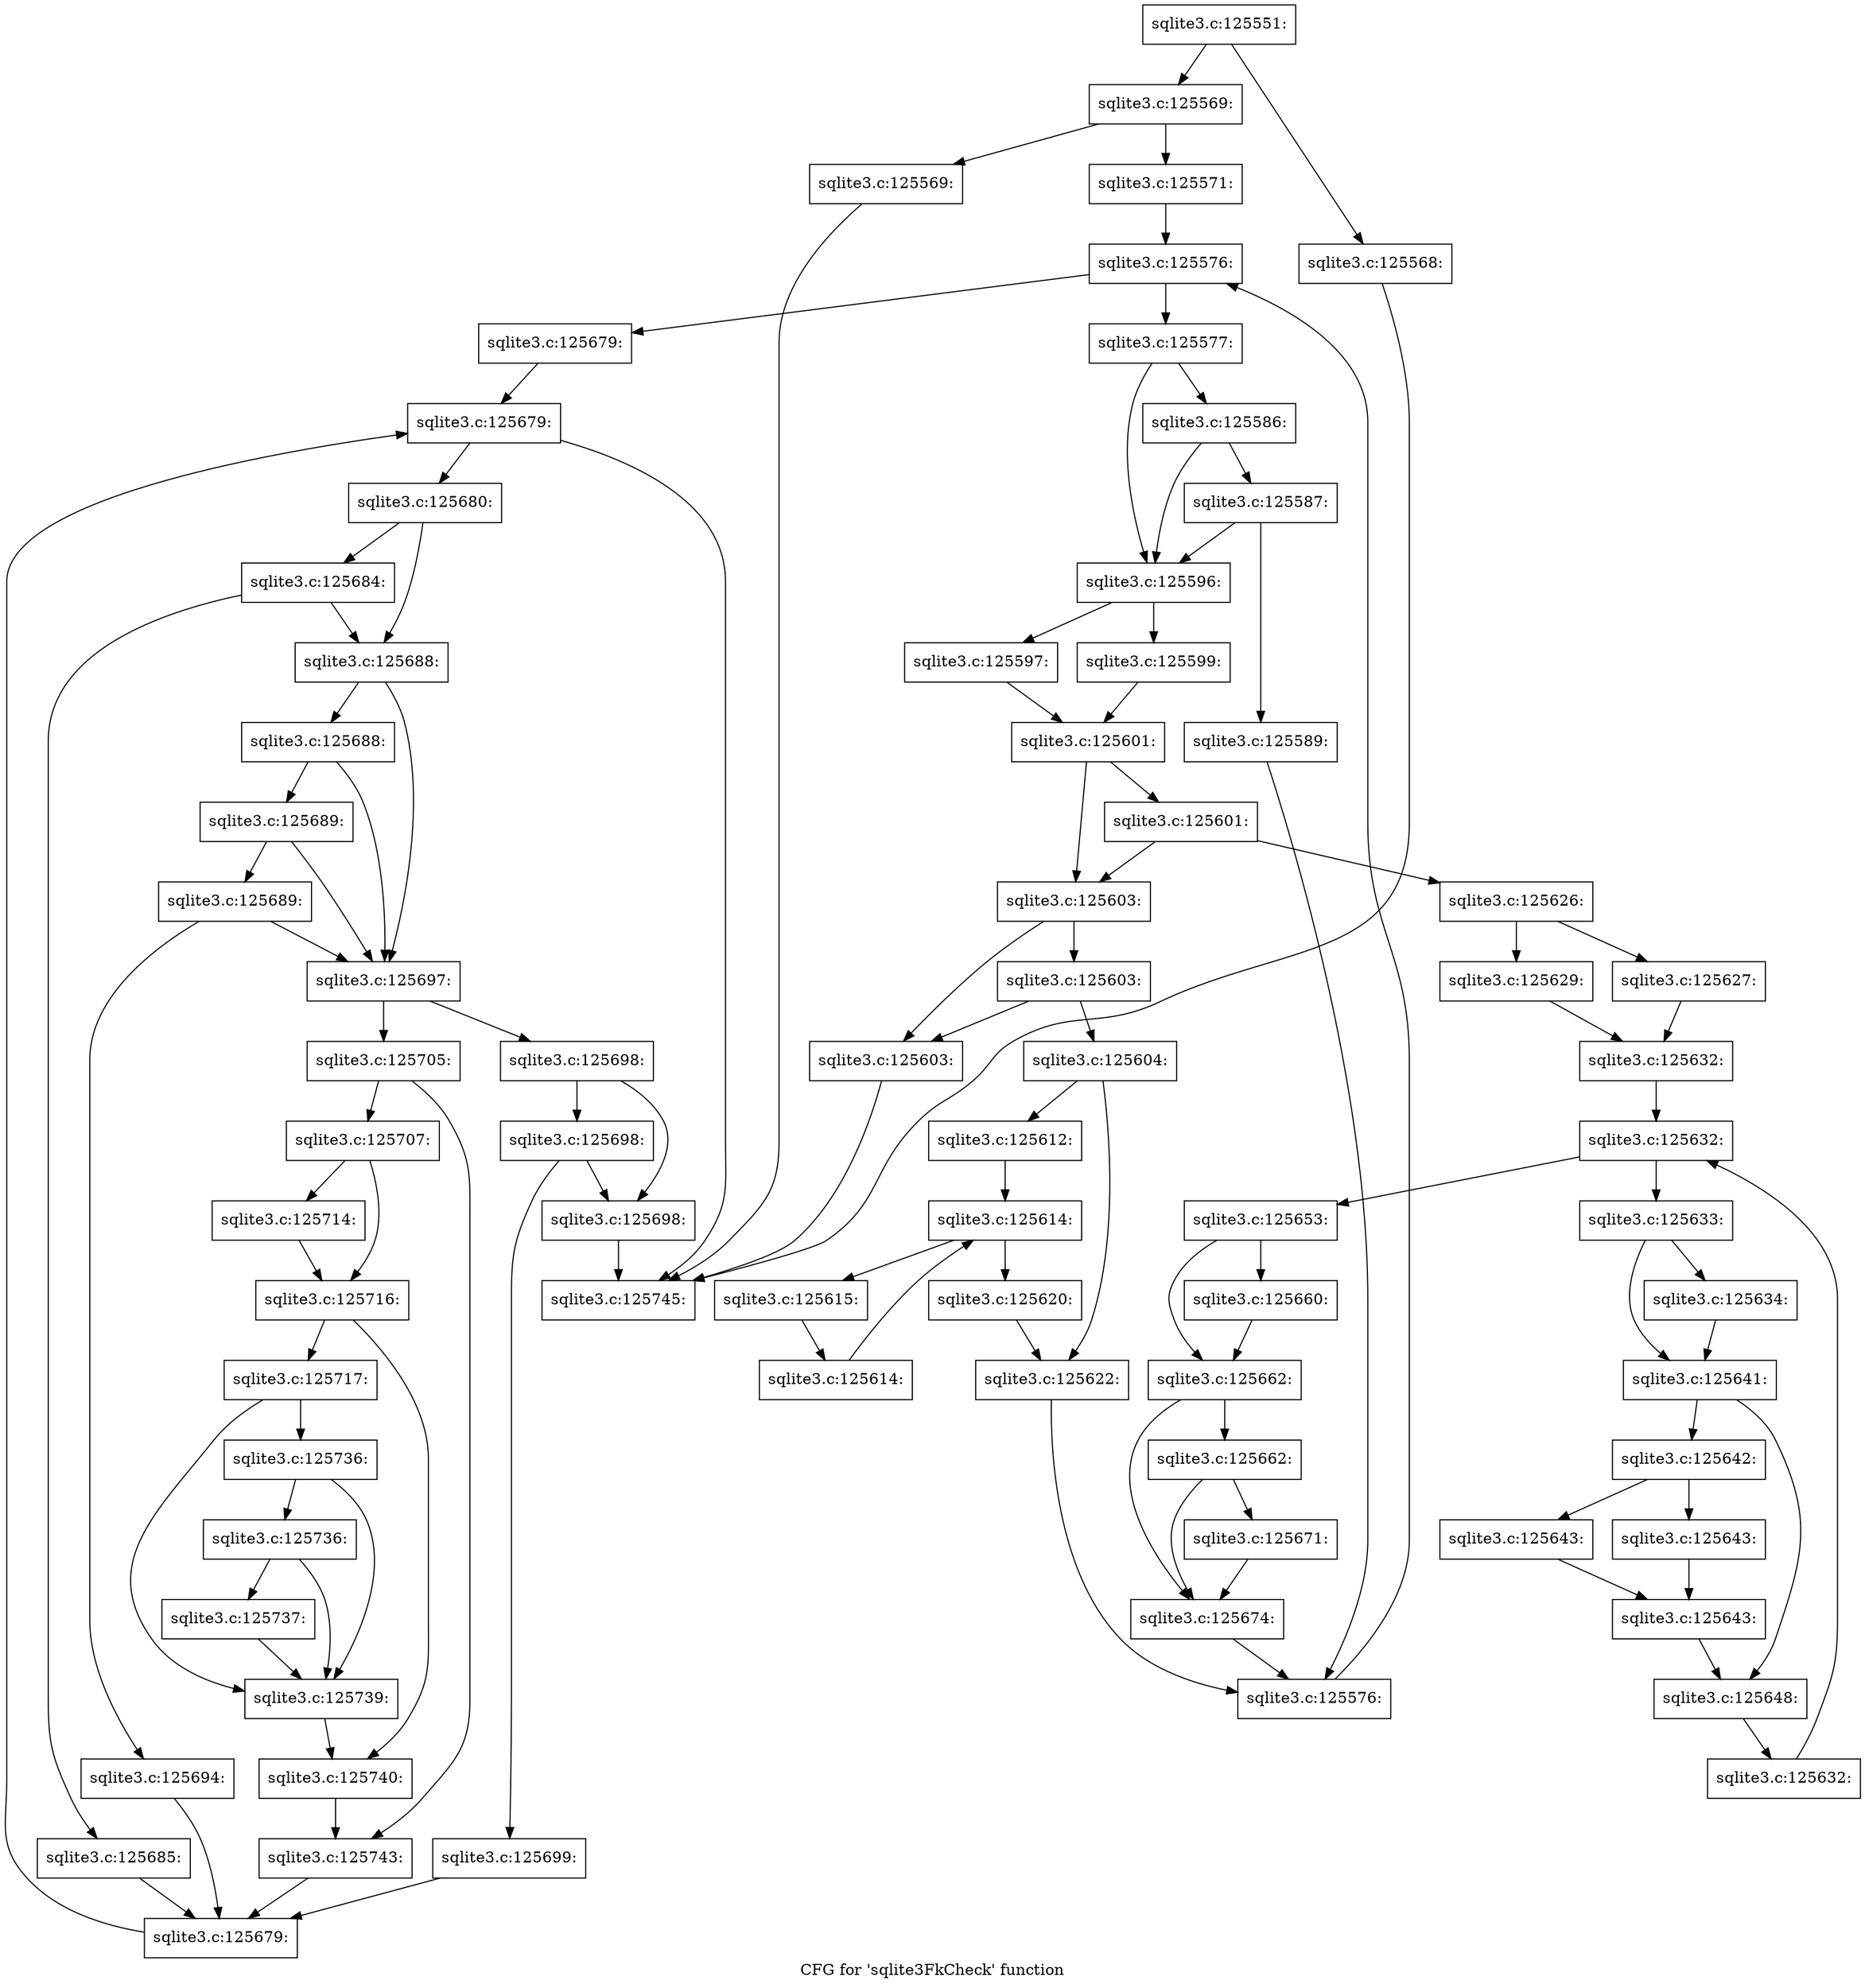 digraph "CFG for 'sqlite3FkCheck' function" {
	label="CFG for 'sqlite3FkCheck' function";

	Node0x55c0f9dda2b0 [shape=record,label="{sqlite3.c:125551:}"];
	Node0x55c0f9dda2b0 -> Node0x55c0f9ddee00;
	Node0x55c0f9dda2b0 -> Node0x55c0f9ddee50;
	Node0x55c0f9ddee00 [shape=record,label="{sqlite3.c:125568:}"];
	Node0x55c0f9ddee00 -> Node0x55c0f62535e0;
	Node0x55c0f9ddee50 [shape=record,label="{sqlite3.c:125569:}"];
	Node0x55c0f9ddee50 -> Node0x55c0f9ddf520;
	Node0x55c0f9ddee50 -> Node0x55c0f9ddf4d0;
	Node0x55c0f9ddf4d0 [shape=record,label="{sqlite3.c:125569:}"];
	Node0x55c0f9ddf4d0 -> Node0x55c0f62535e0;
	Node0x55c0f9ddf520 [shape=record,label="{sqlite3.c:125571:}"];
	Node0x55c0f9ddf520 -> Node0x55c0f9de0980;
	Node0x55c0f9de0980 [shape=record,label="{sqlite3.c:125576:}"];
	Node0x55c0f9de0980 -> Node0x55c0f9de0ba0;
	Node0x55c0f9de0980 -> Node0x55c0f9de0470;
	Node0x55c0f9de0ba0 [shape=record,label="{sqlite3.c:125577:}"];
	Node0x55c0f9de0ba0 -> Node0x55c0f9de26d0;
	Node0x55c0f9de0ba0 -> Node0x55c0f9de2600;
	Node0x55c0f9de26d0 [shape=record,label="{sqlite3.c:125586:}"];
	Node0x55c0f9de26d0 -> Node0x55c0f9de2650;
	Node0x55c0f9de26d0 -> Node0x55c0f9de2600;
	Node0x55c0f9de2650 [shape=record,label="{sqlite3.c:125587:}"];
	Node0x55c0f9de2650 -> Node0x55c0f9de25b0;
	Node0x55c0f9de2650 -> Node0x55c0f9de2600;
	Node0x55c0f9de25b0 [shape=record,label="{sqlite3.c:125589:}"];
	Node0x55c0f9de25b0 -> Node0x55c0f9de0b10;
	Node0x55c0f9de2600 [shape=record,label="{sqlite3.c:125596:}"];
	Node0x55c0f9de2600 -> Node0x55c0f9de3750;
	Node0x55c0f9de2600 -> Node0x55c0f9de37f0;
	Node0x55c0f9de3750 [shape=record,label="{sqlite3.c:125597:}"];
	Node0x55c0f9de3750 -> Node0x55c0f9de37a0;
	Node0x55c0f9de37f0 [shape=record,label="{sqlite3.c:125599:}"];
	Node0x55c0f9de37f0 -> Node0x55c0f9de37a0;
	Node0x55c0f9de37a0 [shape=record,label="{sqlite3.c:125601:}"];
	Node0x55c0f9de37a0 -> Node0x55c0f9de4a40;
	Node0x55c0f9de37a0 -> Node0x55c0f9de49a0;
	Node0x55c0f9de4a40 [shape=record,label="{sqlite3.c:125601:}"];
	Node0x55c0f9de4a40 -> Node0x55c0f9de49a0;
	Node0x55c0f9de4a40 -> Node0x55c0f9de49f0;
	Node0x55c0f9de49a0 [shape=record,label="{sqlite3.c:125603:}"];
	Node0x55c0f9de49a0 -> Node0x55c0f9de5290;
	Node0x55c0f9de49a0 -> Node0x55c0f9de4f70;
	Node0x55c0f9de5290 [shape=record,label="{sqlite3.c:125603:}"];
	Node0x55c0f9de5290 -> Node0x55c0f9de4f70;
	Node0x55c0f9de5290 -> Node0x55c0f9de5240;
	Node0x55c0f9de4f70 [shape=record,label="{sqlite3.c:125603:}"];
	Node0x55c0f9de4f70 -> Node0x55c0f62535e0;
	Node0x55c0f9de5240 [shape=record,label="{sqlite3.c:125604:}"];
	Node0x55c0f9de5240 -> Node0x55c0f9de5a10;
	Node0x55c0f9de5240 -> Node0x55c0f9de5a60;
	Node0x55c0f9de5a10 [shape=record,label="{sqlite3.c:125612:}"];
	Node0x55c0f9de5a10 -> Node0x55c0f9de6cd0;
	Node0x55c0f9de6cd0 [shape=record,label="{sqlite3.c:125614:}"];
	Node0x55c0f9de6cd0 -> Node0x55c0f9de6ef0;
	Node0x55c0f9de6cd0 -> Node0x55c0f9de6b20;
	Node0x55c0f9de6ef0 [shape=record,label="{sqlite3.c:125615:}"];
	Node0x55c0f9de6ef0 -> Node0x55c0f9de6e60;
	Node0x55c0f9de6e60 [shape=record,label="{sqlite3.c:125614:}"];
	Node0x55c0f9de6e60 -> Node0x55c0f9de6cd0;
	Node0x55c0f9de6b20 [shape=record,label="{sqlite3.c:125620:}"];
	Node0x55c0f9de6b20 -> Node0x55c0f9de5a60;
	Node0x55c0f9de5a60 [shape=record,label="{sqlite3.c:125622:}"];
	Node0x55c0f9de5a60 -> Node0x55c0f9de0b10;
	Node0x55c0f9de49f0 [shape=record,label="{sqlite3.c:125626:}"];
	Node0x55c0f9de49f0 -> Node0x55c0f9de9640;
	Node0x55c0f9de49f0 -> Node0x55c0f9de96e0;
	Node0x55c0f9de9640 [shape=record,label="{sqlite3.c:125627:}"];
	Node0x55c0f9de9640 -> Node0x55c0f9de9690;
	Node0x55c0f9de96e0 [shape=record,label="{sqlite3.c:125629:}"];
	Node0x55c0f9de96e0 -> Node0x55c0f9de9690;
	Node0x55c0f9de9690 [shape=record,label="{sqlite3.c:125632:}"];
	Node0x55c0f9de9690 -> Node0x55c0f9dea520;
	Node0x55c0f9dea520 [shape=record,label="{sqlite3.c:125632:}"];
	Node0x55c0f9dea520 -> Node0x55c0f9dea740;
	Node0x55c0f9dea520 -> Node0x55c0f9dea370;
	Node0x55c0f9dea740 [shape=record,label="{sqlite3.c:125633:}"];
	Node0x55c0f9dea740 -> Node0x55c0f9dead20;
	Node0x55c0f9dea740 -> Node0x55c0f9dead70;
	Node0x55c0f9dead20 [shape=record,label="{sqlite3.c:125634:}"];
	Node0x55c0f9dead20 -> Node0x55c0f9dead70;
	Node0x55c0f9dead70 [shape=record,label="{sqlite3.c:125641:}"];
	Node0x55c0f9dead70 -> Node0x55c0f9deb9a0;
	Node0x55c0f9dead70 -> Node0x55c0f9deb9f0;
	Node0x55c0f9deb9a0 [shape=record,label="{sqlite3.c:125642:}"];
	Node0x55c0f9deb9a0 -> Node0x55c0f9dec630;
	Node0x55c0f9deb9a0 -> Node0x55c0f9dec680;
	Node0x55c0f9dec630 [shape=record,label="{sqlite3.c:125643:}"];
	Node0x55c0f9dec630 -> Node0x55c0f9dec6d0;
	Node0x55c0f9dec680 [shape=record,label="{sqlite3.c:125643:}"];
	Node0x55c0f9dec680 -> Node0x55c0f9dec6d0;
	Node0x55c0f9dec6d0 [shape=record,label="{sqlite3.c:125643:}"];
	Node0x55c0f9dec6d0 -> Node0x55c0f9deb9f0;
	Node0x55c0f9deb9f0 [shape=record,label="{sqlite3.c:125648:}"];
	Node0x55c0f9deb9f0 -> Node0x55c0f9dea6b0;
	Node0x55c0f9dea6b0 [shape=record,label="{sqlite3.c:125632:}"];
	Node0x55c0f9dea6b0 -> Node0x55c0f9dea520;
	Node0x55c0f9dea370 [shape=record,label="{sqlite3.c:125653:}"];
	Node0x55c0f9dea370 -> Node0x55c0f9dee720;
	Node0x55c0f9dea370 -> Node0x55c0f9deeb60;
	Node0x55c0f9dee720 [shape=record,label="{sqlite3.c:125660:}"];
	Node0x55c0f9dee720 -> Node0x55c0f9deeb60;
	Node0x55c0f9deeb60 [shape=record,label="{sqlite3.c:125662:}"];
	Node0x55c0f9deeb60 -> Node0x55c0f9defb40;
	Node0x55c0f9deeb60 -> Node0x55c0f9def770;
	Node0x55c0f9defb40 [shape=record,label="{sqlite3.c:125662:}"];
	Node0x55c0f9defb40 -> Node0x55c0f9def770;
	Node0x55c0f9defb40 -> Node0x55c0f6210e50;
	Node0x55c0f6210e50 [shape=record,label="{sqlite3.c:125671:}"];
	Node0x55c0f6210e50 -> Node0x55c0f9def770;
	Node0x55c0f9def770 [shape=record,label="{sqlite3.c:125674:}"];
	Node0x55c0f9def770 -> Node0x55c0f9de0b10;
	Node0x55c0f9de0b10 [shape=record,label="{sqlite3.c:125576:}"];
	Node0x55c0f9de0b10 -> Node0x55c0f9de0980;
	Node0x55c0f9de0470 [shape=record,label="{sqlite3.c:125679:}"];
	Node0x55c0f9de0470 -> Node0x55c0f9df0590;
	Node0x55c0f9df0590 [shape=record,label="{sqlite3.c:125679:}"];
	Node0x55c0f9df0590 -> Node0x55c0f9df17d0;
	Node0x55c0f9df0590 -> Node0x55c0f62535e0;
	Node0x55c0f9df17d0 [shape=record,label="{sqlite3.c:125680:}"];
	Node0x55c0f9df17d0 -> Node0x55c0f9df2440;
	Node0x55c0f9df17d0 -> Node0x55c0f9df23f0;
	Node0x55c0f9df2440 [shape=record,label="{sqlite3.c:125684:}"];
	Node0x55c0f9df2440 -> Node0x55c0f9df23a0;
	Node0x55c0f9df2440 -> Node0x55c0f9df23f0;
	Node0x55c0f9df23a0 [shape=record,label="{sqlite3.c:125685:}"];
	Node0x55c0f9df23a0 -> Node0x55c0f9df1740;
	Node0x55c0f9df23f0 [shape=record,label="{sqlite3.c:125688:}"];
	Node0x55c0f9df23f0 -> Node0x55c0f9df2e80;
	Node0x55c0f9df23f0 -> Node0x55c0f9df2fd0;
	Node0x55c0f9df2fd0 [shape=record,label="{sqlite3.c:125688:}"];
	Node0x55c0f9df2fd0 -> Node0x55c0f9df2e80;
	Node0x55c0f9df2fd0 -> Node0x55c0f9df2f50;
	Node0x55c0f9df2f50 [shape=record,label="{sqlite3.c:125689:}"];
	Node0x55c0f9df2f50 -> Node0x55c0f9df2e80;
	Node0x55c0f9df2f50 -> Node0x55c0f9df2ed0;
	Node0x55c0f9df2ed0 [shape=record,label="{sqlite3.c:125689:}"];
	Node0x55c0f9df2ed0 -> Node0x55c0f9df2e80;
	Node0x55c0f9df2ed0 -> Node0x55c0f9df2e30;
	Node0x55c0f9df2e30 [shape=record,label="{sqlite3.c:125694:}"];
	Node0x55c0f9df2e30 -> Node0x55c0f9df1740;
	Node0x55c0f9df2e80 [shape=record,label="{sqlite3.c:125697:}"];
	Node0x55c0f9df2e80 -> Node0x55c0f9df40b0;
	Node0x55c0f9df2e80 -> Node0x55c0f9df4100;
	Node0x55c0f9df40b0 [shape=record,label="{sqlite3.c:125698:}"];
	Node0x55c0f9df40b0 -> Node0x55c0f9df4710;
	Node0x55c0f9df40b0 -> Node0x55c0f9df4420;
	Node0x55c0f9df4710 [shape=record,label="{sqlite3.c:125698:}"];
	Node0x55c0f9df4710 -> Node0x55c0f9df4420;
	Node0x55c0f9df4710 -> Node0x55c0f9df46c0;
	Node0x55c0f9df4420 [shape=record,label="{sqlite3.c:125698:}"];
	Node0x55c0f9df4420 -> Node0x55c0f62535e0;
	Node0x55c0f9df46c0 [shape=record,label="{sqlite3.c:125699:}"];
	Node0x55c0f9df46c0 -> Node0x55c0f9df1740;
	Node0x55c0f9df4100 [shape=record,label="{sqlite3.c:125705:}"];
	Node0x55c0f9df4100 -> Node0x55c0f9df5370;
	Node0x55c0f9df4100 -> Node0x55c0f9df53c0;
	Node0x55c0f9df5370 [shape=record,label="{sqlite3.c:125707:}"];
	Node0x55c0f9df5370 -> Node0x55c0f9df7120;
	Node0x55c0f9df5370 -> Node0x55c0f9df7170;
	Node0x55c0f9df7120 [shape=record,label="{sqlite3.c:125714:}"];
	Node0x55c0f9df7120 -> Node0x55c0f9df7170;
	Node0x55c0f9df7170 [shape=record,label="{sqlite3.c:125716:}"];
	Node0x55c0f9df7170 -> Node0x55c0f6210f40;
	Node0x55c0f9df7170 -> Node0x55c0f9df8170;
	Node0x55c0f6210f40 [shape=record,label="{sqlite3.c:125717:}"];
	Node0x55c0f6210f40 -> Node0x55c0f9df9200;
	Node0x55c0f6210f40 -> Node0x55c0f9df92d0;
	Node0x55c0f9df92d0 [shape=record,label="{sqlite3.c:125736:}"];
	Node0x55c0f9df92d0 -> Node0x55c0f9df9250;
	Node0x55c0f9df92d0 -> Node0x55c0f9df9200;
	Node0x55c0f9df9250 [shape=record,label="{sqlite3.c:125736:}"];
	Node0x55c0f9df9250 -> Node0x55c0f9df8f90;
	Node0x55c0f9df9250 -> Node0x55c0f9df9200;
	Node0x55c0f9df8f90 [shape=record,label="{sqlite3.c:125737:}"];
	Node0x55c0f9df8f90 -> Node0x55c0f9df9200;
	Node0x55c0f9df9200 [shape=record,label="{sqlite3.c:125739:}"];
	Node0x55c0f9df9200 -> Node0x55c0f9df8170;
	Node0x55c0f9df8170 [shape=record,label="{sqlite3.c:125740:}"];
	Node0x55c0f9df8170 -> Node0x55c0f9df53c0;
	Node0x55c0f9df53c0 [shape=record,label="{sqlite3.c:125743:}"];
	Node0x55c0f9df53c0 -> Node0x55c0f9df1740;
	Node0x55c0f9df1740 [shape=record,label="{sqlite3.c:125679:}"];
	Node0x55c0f9df1740 -> Node0x55c0f9df0590;
	Node0x55c0f62535e0 [shape=record,label="{sqlite3.c:125745:}"];
}
